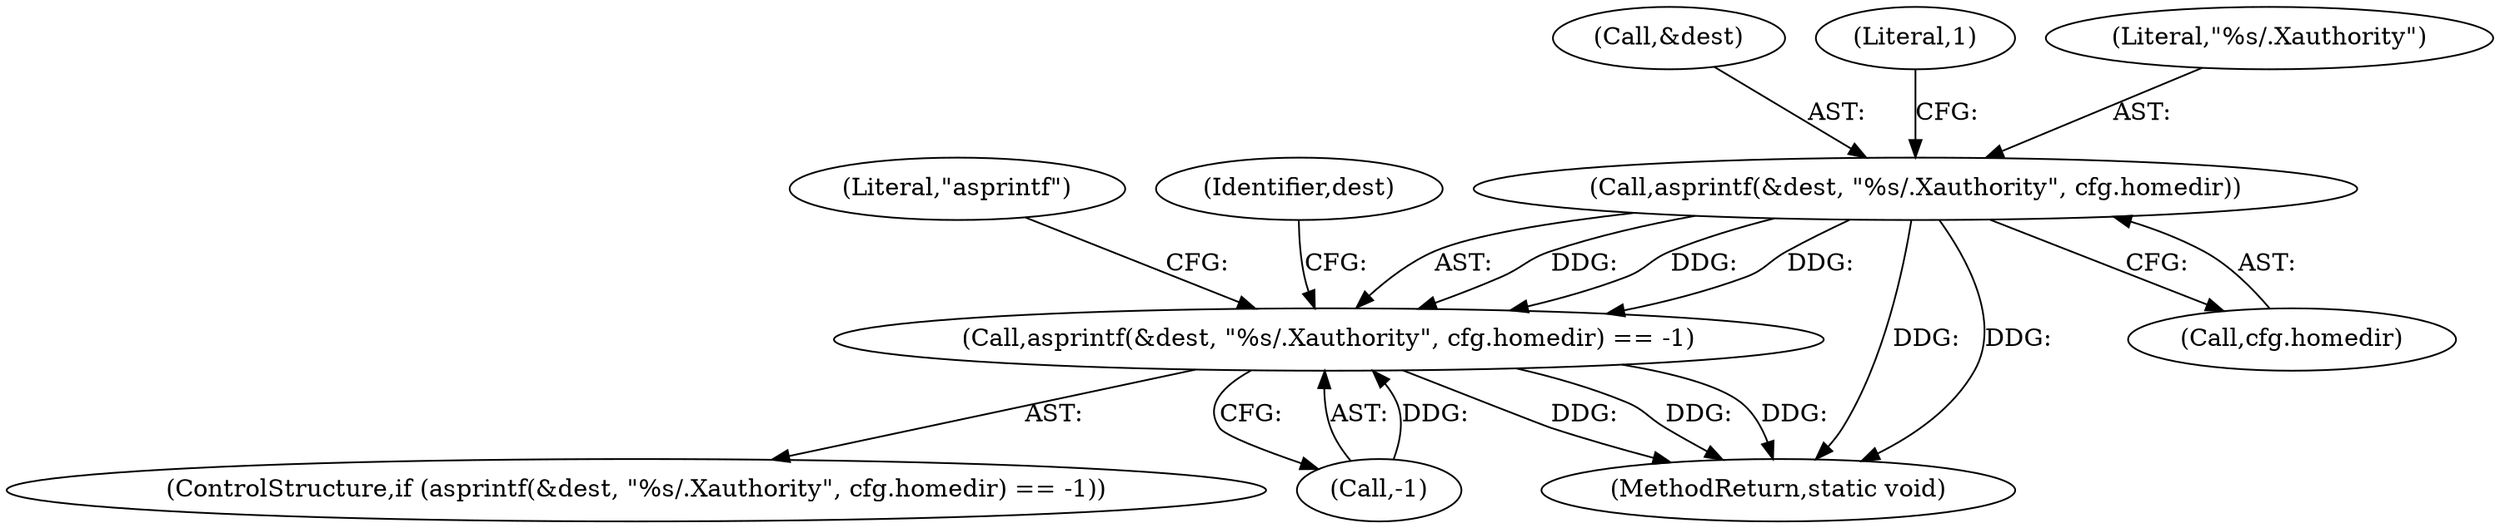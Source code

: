 digraph "0_firejail_b8a4ff9775318ca5e679183884a6a63f3da8f863_0@pointer" {
"1000110" [label="(Call,asprintf(&dest, \"%s/.Xauthority\", cfg.homedir))"];
"1000109" [label="(Call,asprintf(&dest, \"%s/.Xauthority\", cfg.homedir) == -1)"];
"1000108" [label="(ControlStructure,if (asprintf(&dest, \"%s/.Xauthority\", cfg.homedir) == -1))"];
"1000109" [label="(Call,asprintf(&dest, \"%s/.Xauthority\", cfg.homedir) == -1)"];
"1000110" [label="(Call,asprintf(&dest, \"%s/.Xauthority\", cfg.homedir))"];
"1000117" [label="(Call,-1)"];
"1000120" [label="(Literal,\"asprintf\")"];
"1000111" [label="(Call,&dest)"];
"1000118" [label="(Literal,1)"];
"1000144" [label="(MethodReturn,static void)"];
"1000113" [label="(Literal,\"%s/.Xauthority\")"];
"1000123" [label="(Identifier,dest)"];
"1000114" [label="(Call,cfg.homedir)"];
"1000110" -> "1000109"  [label="AST: "];
"1000110" -> "1000114"  [label="CFG: "];
"1000111" -> "1000110"  [label="AST: "];
"1000113" -> "1000110"  [label="AST: "];
"1000114" -> "1000110"  [label="AST: "];
"1000118" -> "1000110"  [label="CFG: "];
"1000110" -> "1000144"  [label="DDG: "];
"1000110" -> "1000144"  [label="DDG: "];
"1000110" -> "1000109"  [label="DDG: "];
"1000110" -> "1000109"  [label="DDG: "];
"1000110" -> "1000109"  [label="DDG: "];
"1000109" -> "1000108"  [label="AST: "];
"1000109" -> "1000117"  [label="CFG: "];
"1000117" -> "1000109"  [label="AST: "];
"1000120" -> "1000109"  [label="CFG: "];
"1000123" -> "1000109"  [label="CFG: "];
"1000109" -> "1000144"  [label="DDG: "];
"1000109" -> "1000144"  [label="DDG: "];
"1000109" -> "1000144"  [label="DDG: "];
"1000117" -> "1000109"  [label="DDG: "];
}
